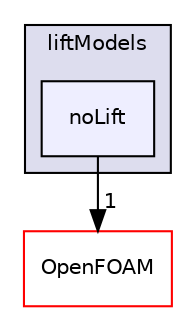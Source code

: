 digraph "src/phaseSystemModels/reactingEulerFoam/interfacialModels/liftModels/noLift" {
  bgcolor=transparent;
  compound=true
  node [ fontsize="10", fontname="Helvetica"];
  edge [ labelfontsize="10", labelfontname="Helvetica"];
  subgraph clusterdir_c3ea6067216d306d4d27f65106c10f54 {
    graph [ bgcolor="#ddddee", pencolor="black", label="liftModels" fontname="Helvetica", fontsize="10", URL="dir_c3ea6067216d306d4d27f65106c10f54.html"]
  dir_219d328d246cb980bccba194127b6a82 [shape=box, label="noLift", style="filled", fillcolor="#eeeeff", pencolor="black", URL="dir_219d328d246cb980bccba194127b6a82.html"];
  }
  dir_c5473ff19b20e6ec4dfe5c310b3778a8 [shape=box label="OpenFOAM" color="red" URL="dir_c5473ff19b20e6ec4dfe5c310b3778a8.html"];
  dir_219d328d246cb980bccba194127b6a82->dir_c5473ff19b20e6ec4dfe5c310b3778a8 [headlabel="1", labeldistance=1.5 headhref="dir_003138_002151.html"];
}
